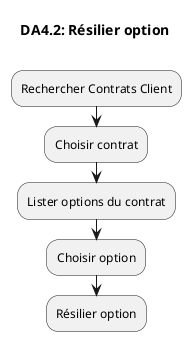 @startuml

title DA4.2: Résilier option\n

:Rechercher Contrats Client;
:Choisir contrat;
:Lister options du contrat;
:Choisir option;
:Résilier option;

@enduml